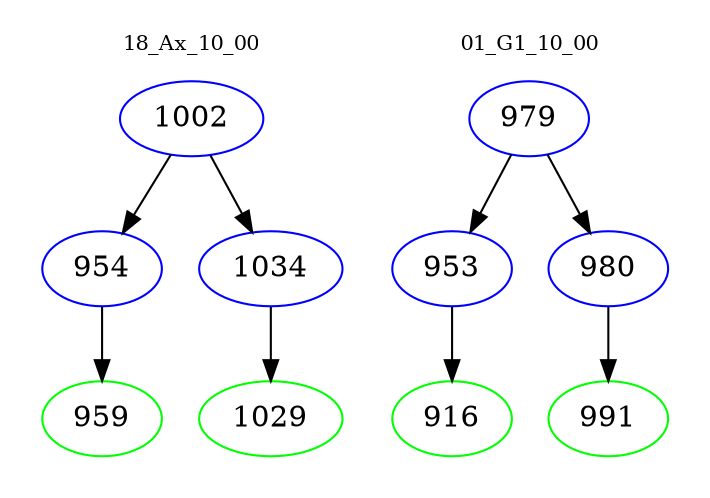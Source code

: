 digraph{
subgraph cluster_0 {
color = white
label = "18_Ax_10_00";
fontsize=10;
T0_1002 [label="1002", color="blue"]
T0_1002 -> T0_954 [color="black"]
T0_954 [label="954", color="blue"]
T0_954 -> T0_959 [color="black"]
T0_959 [label="959", color="green"]
T0_1002 -> T0_1034 [color="black"]
T0_1034 [label="1034", color="blue"]
T0_1034 -> T0_1029 [color="black"]
T0_1029 [label="1029", color="green"]
}
subgraph cluster_1 {
color = white
label = "01_G1_10_00";
fontsize=10;
T1_979 [label="979", color="blue"]
T1_979 -> T1_953 [color="black"]
T1_953 [label="953", color="blue"]
T1_953 -> T1_916 [color="black"]
T1_916 [label="916", color="green"]
T1_979 -> T1_980 [color="black"]
T1_980 [label="980", color="blue"]
T1_980 -> T1_991 [color="black"]
T1_991 [label="991", color="green"]
}
}
